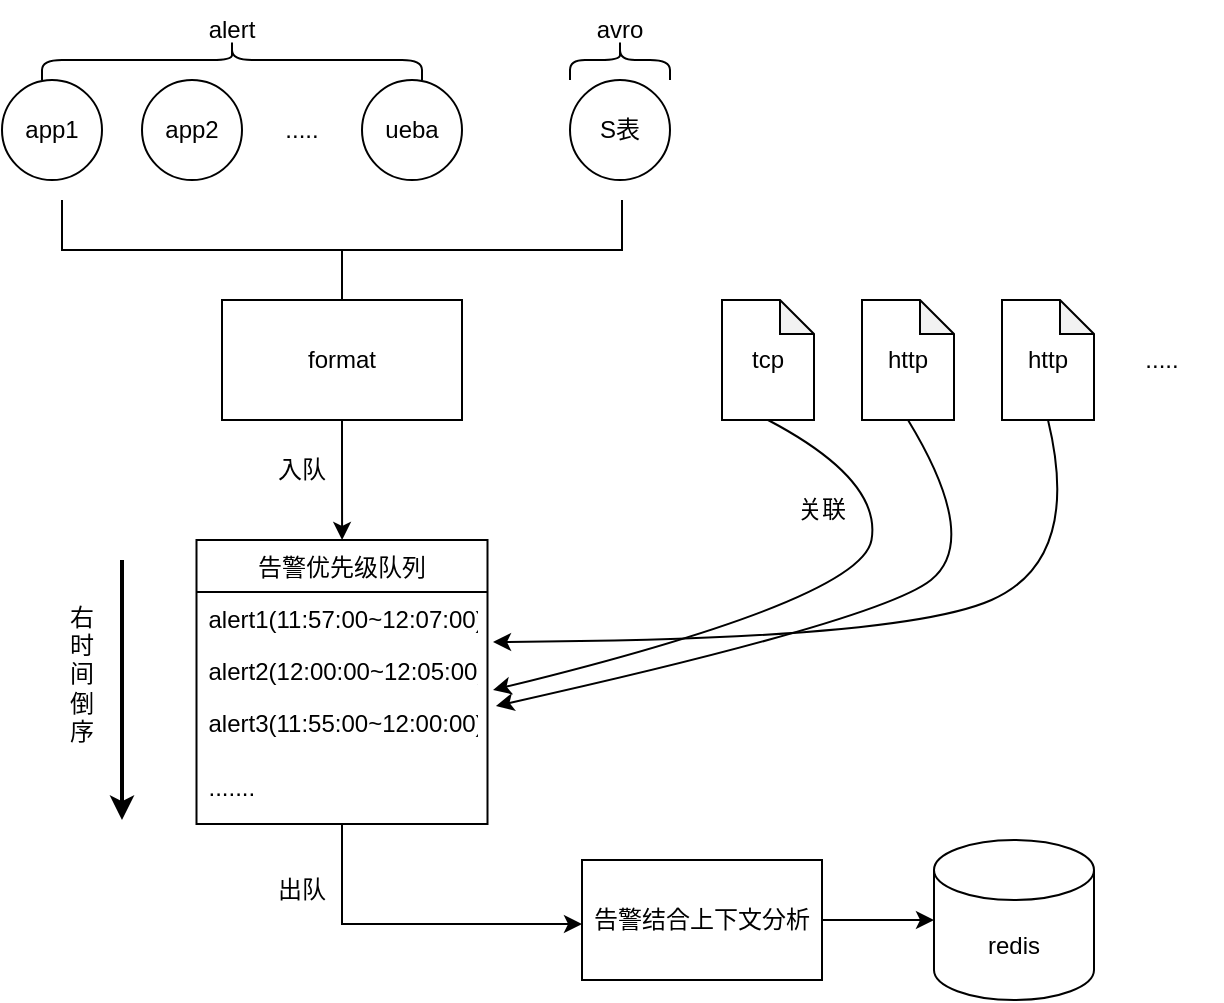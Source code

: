 <mxfile version="15.9.6" type="github">
  <diagram id="C5RBs43oDa-KdzZeNtuy" name="Page-1">
    <mxGraphModel dx="2062" dy="1098" grid="1" gridSize="10" guides="1" tooltips="1" connect="1" arrows="1" fold="1" page="1" pageScale="1" pageWidth="827" pageHeight="1169" math="0" shadow="0">
      <root>
        <mxCell id="WIyWlLk6GJQsqaUBKTNV-0" />
        <mxCell id="WIyWlLk6GJQsqaUBKTNV-1" parent="WIyWlLk6GJQsqaUBKTNV-0" />
        <mxCell id="lsLdUaIHF8Rwisw6AHWt-2" value="告警优先级队列" style="swimlane;fontStyle=0;childLayout=stackLayout;horizontal=1;startSize=26;fillColor=none;horizontalStack=0;resizeParent=1;resizeParentMax=0;resizeLast=0;collapsible=1;marginBottom=0;" vertex="1" parent="WIyWlLk6GJQsqaUBKTNV-1">
          <mxGeometry x="177.25" y="300" width="145.5" height="142" as="geometry">
            <mxRectangle x="219" y="220" width="120" height="26" as="alternateBounds" />
          </mxGeometry>
        </mxCell>
        <mxCell id="lsLdUaIHF8Rwisw6AHWt-3" value="alert1(11:57:00~12:07:00)" style="text;strokeColor=none;fillColor=none;align=left;verticalAlign=top;spacingLeft=4;spacingRight=4;overflow=hidden;rotatable=0;points=[[0,0.5],[1,0.5]];portConstraint=eastwest;" vertex="1" parent="lsLdUaIHF8Rwisw6AHWt-2">
          <mxGeometry y="26" width="145.5" height="26" as="geometry" />
        </mxCell>
        <mxCell id="lsLdUaIHF8Rwisw6AHWt-4" value="alert2(12:00:00~12:05:00)" style="text;strokeColor=none;fillColor=none;align=left;verticalAlign=top;spacingLeft=4;spacingRight=4;overflow=hidden;rotatable=0;points=[[0,0.5],[1,0.5]];portConstraint=eastwest;" vertex="1" parent="lsLdUaIHF8Rwisw6AHWt-2">
          <mxGeometry y="52" width="145.5" height="26" as="geometry" />
        </mxCell>
        <mxCell id="lsLdUaIHF8Rwisw6AHWt-5" value="alert3(11:55:00~12:00:00)" style="text;strokeColor=none;fillColor=none;align=left;verticalAlign=top;spacingLeft=4;spacingRight=4;overflow=hidden;rotatable=0;points=[[0,0.5],[1,0.5]];portConstraint=eastwest;" vertex="1" parent="lsLdUaIHF8Rwisw6AHWt-2">
          <mxGeometry y="78" width="145.5" height="32" as="geometry" />
        </mxCell>
        <mxCell id="lsLdUaIHF8Rwisw6AHWt-31" value="......." style="text;strokeColor=none;fillColor=none;align=left;verticalAlign=top;spacingLeft=4;spacingRight=4;overflow=hidden;rotatable=0;points=[[0,0.5],[1,0.5]];portConstraint=eastwest;" vertex="1" parent="lsLdUaIHF8Rwisw6AHWt-2">
          <mxGeometry y="110" width="145.5" height="32" as="geometry" />
        </mxCell>
        <mxCell id="lsLdUaIHF8Rwisw6AHWt-7" value="tcp" style="shape=note;whiteSpace=wrap;html=1;backgroundOutline=1;darkOpacity=0.05;size=17;" vertex="1" parent="WIyWlLk6GJQsqaUBKTNV-1">
          <mxGeometry x="440" y="180" width="46" height="60" as="geometry" />
        </mxCell>
        <mxCell id="lsLdUaIHF8Rwisw6AHWt-8" value="http" style="shape=note;whiteSpace=wrap;html=1;backgroundOutline=1;darkOpacity=0.05;size=17;" vertex="1" parent="WIyWlLk6GJQsqaUBKTNV-1">
          <mxGeometry x="510" y="180" width="46" height="60" as="geometry" />
        </mxCell>
        <mxCell id="lsLdUaIHF8Rwisw6AHWt-9" value="....." style="text;html=1;strokeColor=none;fillColor=none;align=center;verticalAlign=middle;whiteSpace=wrap;rounded=0;" vertex="1" parent="WIyWlLk6GJQsqaUBKTNV-1">
          <mxGeometry x="630" y="195" width="60" height="30" as="geometry" />
        </mxCell>
        <mxCell id="lsLdUaIHF8Rwisw6AHWt-13" value="app1" style="ellipse;whiteSpace=wrap;html=1;aspect=fixed;" vertex="1" parent="WIyWlLk6GJQsqaUBKTNV-1">
          <mxGeometry x="80" y="70" width="50" height="50" as="geometry" />
        </mxCell>
        <mxCell id="lsLdUaIHF8Rwisw6AHWt-14" value="app2" style="ellipse;whiteSpace=wrap;html=1;aspect=fixed;" vertex="1" parent="WIyWlLk6GJQsqaUBKTNV-1">
          <mxGeometry x="150" y="70" width="50" height="50" as="geometry" />
        </mxCell>
        <mxCell id="lsLdUaIHF8Rwisw6AHWt-15" value="ueba" style="ellipse;whiteSpace=wrap;html=1;aspect=fixed;" vertex="1" parent="WIyWlLk6GJQsqaUBKTNV-1">
          <mxGeometry x="260" y="70" width="50" height="50" as="geometry" />
        </mxCell>
        <mxCell id="lsLdUaIHF8Rwisw6AHWt-18" value="....." style="text;html=1;strokeColor=none;fillColor=none;align=center;verticalAlign=middle;whiteSpace=wrap;rounded=0;" vertex="1" parent="WIyWlLk6GJQsqaUBKTNV-1">
          <mxGeometry x="200" y="80" width="60" height="30" as="geometry" />
        </mxCell>
        <mxCell id="lsLdUaIHF8Rwisw6AHWt-19" value="S表" style="ellipse;whiteSpace=wrap;html=1;aspect=fixed;" vertex="1" parent="WIyWlLk6GJQsqaUBKTNV-1">
          <mxGeometry x="364" y="70" width="50" height="50" as="geometry" />
        </mxCell>
        <mxCell id="lsLdUaIHF8Rwisw6AHWt-21" value="" style="shape=curlyBracket;whiteSpace=wrap;html=1;rounded=1;direction=south;" vertex="1" parent="WIyWlLk6GJQsqaUBKTNV-1">
          <mxGeometry x="100" y="50" width="190" height="20" as="geometry" />
        </mxCell>
        <mxCell id="lsLdUaIHF8Rwisw6AHWt-23" value="" style="shape=curlyBracket;whiteSpace=wrap;html=1;rounded=1;direction=south;" vertex="1" parent="WIyWlLk6GJQsqaUBKTNV-1">
          <mxGeometry x="364" y="50" width="50" height="20" as="geometry" />
        </mxCell>
        <mxCell id="lsLdUaIHF8Rwisw6AHWt-25" value="alert" style="text;html=1;strokeColor=none;fillColor=none;align=center;verticalAlign=middle;whiteSpace=wrap;rounded=0;" vertex="1" parent="WIyWlLk6GJQsqaUBKTNV-1">
          <mxGeometry x="165" y="30" width="60" height="30" as="geometry" />
        </mxCell>
        <mxCell id="lsLdUaIHF8Rwisw6AHWt-26" value="avro" style="text;html=1;strokeColor=none;fillColor=none;align=center;verticalAlign=middle;whiteSpace=wrap;rounded=0;" vertex="1" parent="WIyWlLk6GJQsqaUBKTNV-1">
          <mxGeometry x="359" y="30" width="60" height="30" as="geometry" />
        </mxCell>
        <mxCell id="lsLdUaIHF8Rwisw6AHWt-33" value="" style="strokeWidth=1;html=1;shape=mxgraph.flowchart.annotation_2;align=left;labelPosition=right;pointerEvents=1;direction=north;" vertex="1" parent="WIyWlLk6GJQsqaUBKTNV-1">
          <mxGeometry x="110" y="130" width="280" height="50" as="geometry" />
        </mxCell>
        <mxCell id="lsLdUaIHF8Rwisw6AHWt-34" style="edgeStyle=orthogonalEdgeStyle;rounded=0;orthogonalLoop=1;jettySize=auto;html=1;exitX=0;exitY=0.5;exitDx=0;exitDy=0;exitPerimeter=0;" edge="1" parent="WIyWlLk6GJQsqaUBKTNV-1" source="lsLdUaIHF8Rwisw6AHWt-33" target="lsLdUaIHF8Rwisw6AHWt-33">
          <mxGeometry relative="1" as="geometry" />
        </mxCell>
        <mxCell id="lsLdUaIHF8Rwisw6AHWt-35" style="edgeStyle=orthogonalEdgeStyle;rounded=0;orthogonalLoop=1;jettySize=auto;html=1;exitX=0;exitY=0.5;exitDx=0;exitDy=0;exitPerimeter=0;" edge="1" parent="WIyWlLk6GJQsqaUBKTNV-1" source="lsLdUaIHF8Rwisw6AHWt-33" target="lsLdUaIHF8Rwisw6AHWt-33">
          <mxGeometry relative="1" as="geometry" />
        </mxCell>
        <mxCell id="lsLdUaIHF8Rwisw6AHWt-41" style="edgeStyle=orthogonalEdgeStyle;rounded=0;orthogonalLoop=1;jettySize=auto;html=1;exitX=0.5;exitY=1;exitDx=0;exitDy=0;shadow=0;strokeWidth=1;" edge="1" parent="WIyWlLk6GJQsqaUBKTNV-1" source="lsLdUaIHF8Rwisw6AHWt-39" target="lsLdUaIHF8Rwisw6AHWt-2">
          <mxGeometry relative="1" as="geometry" />
        </mxCell>
        <mxCell id="lsLdUaIHF8Rwisw6AHWt-39" value="format" style="rounded=0;whiteSpace=wrap;html=1;" vertex="1" parent="WIyWlLk6GJQsqaUBKTNV-1">
          <mxGeometry x="190" y="180" width="120" height="60" as="geometry" />
        </mxCell>
        <mxCell id="lsLdUaIHF8Rwisw6AHWt-42" value="http" style="shape=note;whiteSpace=wrap;html=1;backgroundOutline=1;darkOpacity=0.05;size=17;" vertex="1" parent="WIyWlLk6GJQsqaUBKTNV-1">
          <mxGeometry x="580" y="180" width="46" height="60" as="geometry" />
        </mxCell>
        <mxCell id="lsLdUaIHF8Rwisw6AHWt-48" value="" style="curved=1;endArrow=classic;html=1;rounded=0;shadow=0;exitX=0.5;exitY=1;exitDx=0;exitDy=0;exitPerimeter=0;entryX=1.019;entryY=-0.094;entryDx=0;entryDy=0;entryPerimeter=0;" edge="1" parent="WIyWlLk6GJQsqaUBKTNV-1" source="lsLdUaIHF8Rwisw6AHWt-7" target="lsLdUaIHF8Rwisw6AHWt-5">
          <mxGeometry width="50" height="50" relative="1" as="geometry">
            <mxPoint x="613" y="250" as="sourcePoint" />
            <mxPoint x="326.941" y="357.996" as="targetPoint" />
            <Array as="points">
              <mxPoint x="520" y="270" />
              <mxPoint x="509.5" y="330" />
            </Array>
          </mxGeometry>
        </mxCell>
        <mxCell id="lsLdUaIHF8Rwisw6AHWt-49" value="" style="curved=1;endArrow=classic;html=1;rounded=0;shadow=0;exitX=0.5;exitY=1;exitDx=0;exitDy=0;exitPerimeter=0;entryX=1.029;entryY=0.156;entryDx=0;entryDy=0;entryPerimeter=0;" edge="1" parent="WIyWlLk6GJQsqaUBKTNV-1" source="lsLdUaIHF8Rwisw6AHWt-8" target="lsLdUaIHF8Rwisw6AHWt-5">
          <mxGeometry width="50" height="50" relative="1" as="geometry">
            <mxPoint x="473" y="250" as="sourcePoint" />
            <mxPoint x="336.941" y="367.996" as="targetPoint" />
            <Array as="points">
              <mxPoint x="569.5" y="300" />
              <mxPoint x="519.5" y="340" />
            </Array>
          </mxGeometry>
        </mxCell>
        <mxCell id="lsLdUaIHF8Rwisw6AHWt-52" value="" style="curved=1;endArrow=classic;html=1;rounded=0;shadow=0;exitX=0.5;exitY=1;exitDx=0;exitDy=0;exitPerimeter=0;entryX=1.019;entryY=-0.038;entryDx=0;entryDy=0;entryPerimeter=0;" edge="1" parent="WIyWlLk6GJQsqaUBKTNV-1" source="lsLdUaIHF8Rwisw6AHWt-42" target="lsLdUaIHF8Rwisw6AHWt-4">
          <mxGeometry width="50" height="50" relative="1" as="geometry">
            <mxPoint x="543" y="250" as="sourcePoint" />
            <mxPoint x="325.5" y="404" as="targetPoint" />
            <Array as="points">
              <mxPoint x="620" y="310" />
              <mxPoint x="529.5" y="350" />
            </Array>
          </mxGeometry>
        </mxCell>
        <mxCell id="lsLdUaIHF8Rwisw6AHWt-53" value="关联" style="text;html=1;strokeColor=none;fillColor=none;align=center;verticalAlign=middle;whiteSpace=wrap;rounded=0;" vertex="1" parent="WIyWlLk6GJQsqaUBKTNV-1">
          <mxGeometry x="460" y="270" width="60" height="30" as="geometry" />
        </mxCell>
        <mxCell id="lsLdUaIHF8Rwisw6AHWt-57" value="redis" style="shape=cylinder3;whiteSpace=wrap;html=1;boundedLbl=1;backgroundOutline=1;size=15;" vertex="1" parent="WIyWlLk6GJQsqaUBKTNV-1">
          <mxGeometry x="546" y="450" width="80" height="80" as="geometry" />
        </mxCell>
        <mxCell id="lsLdUaIHF8Rwisw6AHWt-62" value="" style="endArrow=classic;html=1;rounded=0;shadow=0;strokeWidth=2;" edge="1" parent="WIyWlLk6GJQsqaUBKTNV-1">
          <mxGeometry width="50" height="50" relative="1" as="geometry">
            <mxPoint x="140" y="310" as="sourcePoint" />
            <mxPoint x="140" y="440" as="targetPoint" />
          </mxGeometry>
        </mxCell>
        <mxCell id="lsLdUaIHF8Rwisw6AHWt-63" value="右&lt;br&gt;时&lt;br&gt;间&lt;br&gt;倒&lt;br&gt;序" style="text;html=1;strokeColor=none;fillColor=none;align=center;verticalAlign=middle;whiteSpace=wrap;rounded=0;rotation=0;" vertex="1" parent="WIyWlLk6GJQsqaUBKTNV-1">
          <mxGeometry x="90" y="352" width="60" height="30" as="geometry" />
        </mxCell>
        <mxCell id="lsLdUaIHF8Rwisw6AHWt-66" value="" style="edgeStyle=segmentEdgeStyle;endArrow=classic;html=1;rounded=0;shadow=0;strokeWidth=1;" edge="1" parent="WIyWlLk6GJQsqaUBKTNV-1">
          <mxGeometry width="50" height="50" relative="1" as="geometry">
            <mxPoint x="250" y="442" as="sourcePoint" />
            <mxPoint x="370" y="492" as="targetPoint" />
            <Array as="points">
              <mxPoint x="250" y="492" />
            </Array>
          </mxGeometry>
        </mxCell>
        <mxCell id="lsLdUaIHF8Rwisw6AHWt-67" value="告警结合上下文分析" style="rounded=0;whiteSpace=wrap;html=1;strokeWidth=1;" vertex="1" parent="WIyWlLk6GJQsqaUBKTNV-1">
          <mxGeometry x="370" y="460" width="120" height="60" as="geometry" />
        </mxCell>
        <mxCell id="lsLdUaIHF8Rwisw6AHWt-68" value="" style="endArrow=classic;html=1;rounded=0;shadow=0;strokeWidth=1;entryX=0;entryY=0.5;entryDx=0;entryDy=0;entryPerimeter=0;exitX=1;exitY=0.5;exitDx=0;exitDy=0;" edge="1" parent="WIyWlLk6GJQsqaUBKTNV-1" source="lsLdUaIHF8Rwisw6AHWt-67" target="lsLdUaIHF8Rwisw6AHWt-57">
          <mxGeometry width="50" height="50" relative="1" as="geometry">
            <mxPoint x="490" y="510" as="sourcePoint" />
            <mxPoint x="540" y="460" as="targetPoint" />
          </mxGeometry>
        </mxCell>
        <mxCell id="lsLdUaIHF8Rwisw6AHWt-71" value="入队" style="text;html=1;strokeColor=none;fillColor=none;align=center;verticalAlign=middle;whiteSpace=wrap;rounded=0;" vertex="1" parent="WIyWlLk6GJQsqaUBKTNV-1">
          <mxGeometry x="200" y="250" width="60" height="30" as="geometry" />
        </mxCell>
        <mxCell id="lsLdUaIHF8Rwisw6AHWt-72" value="出队" style="text;html=1;strokeColor=none;fillColor=none;align=center;verticalAlign=middle;whiteSpace=wrap;rounded=0;" vertex="1" parent="WIyWlLk6GJQsqaUBKTNV-1">
          <mxGeometry x="200" y="460" width="60" height="30" as="geometry" />
        </mxCell>
      </root>
    </mxGraphModel>
  </diagram>
</mxfile>
